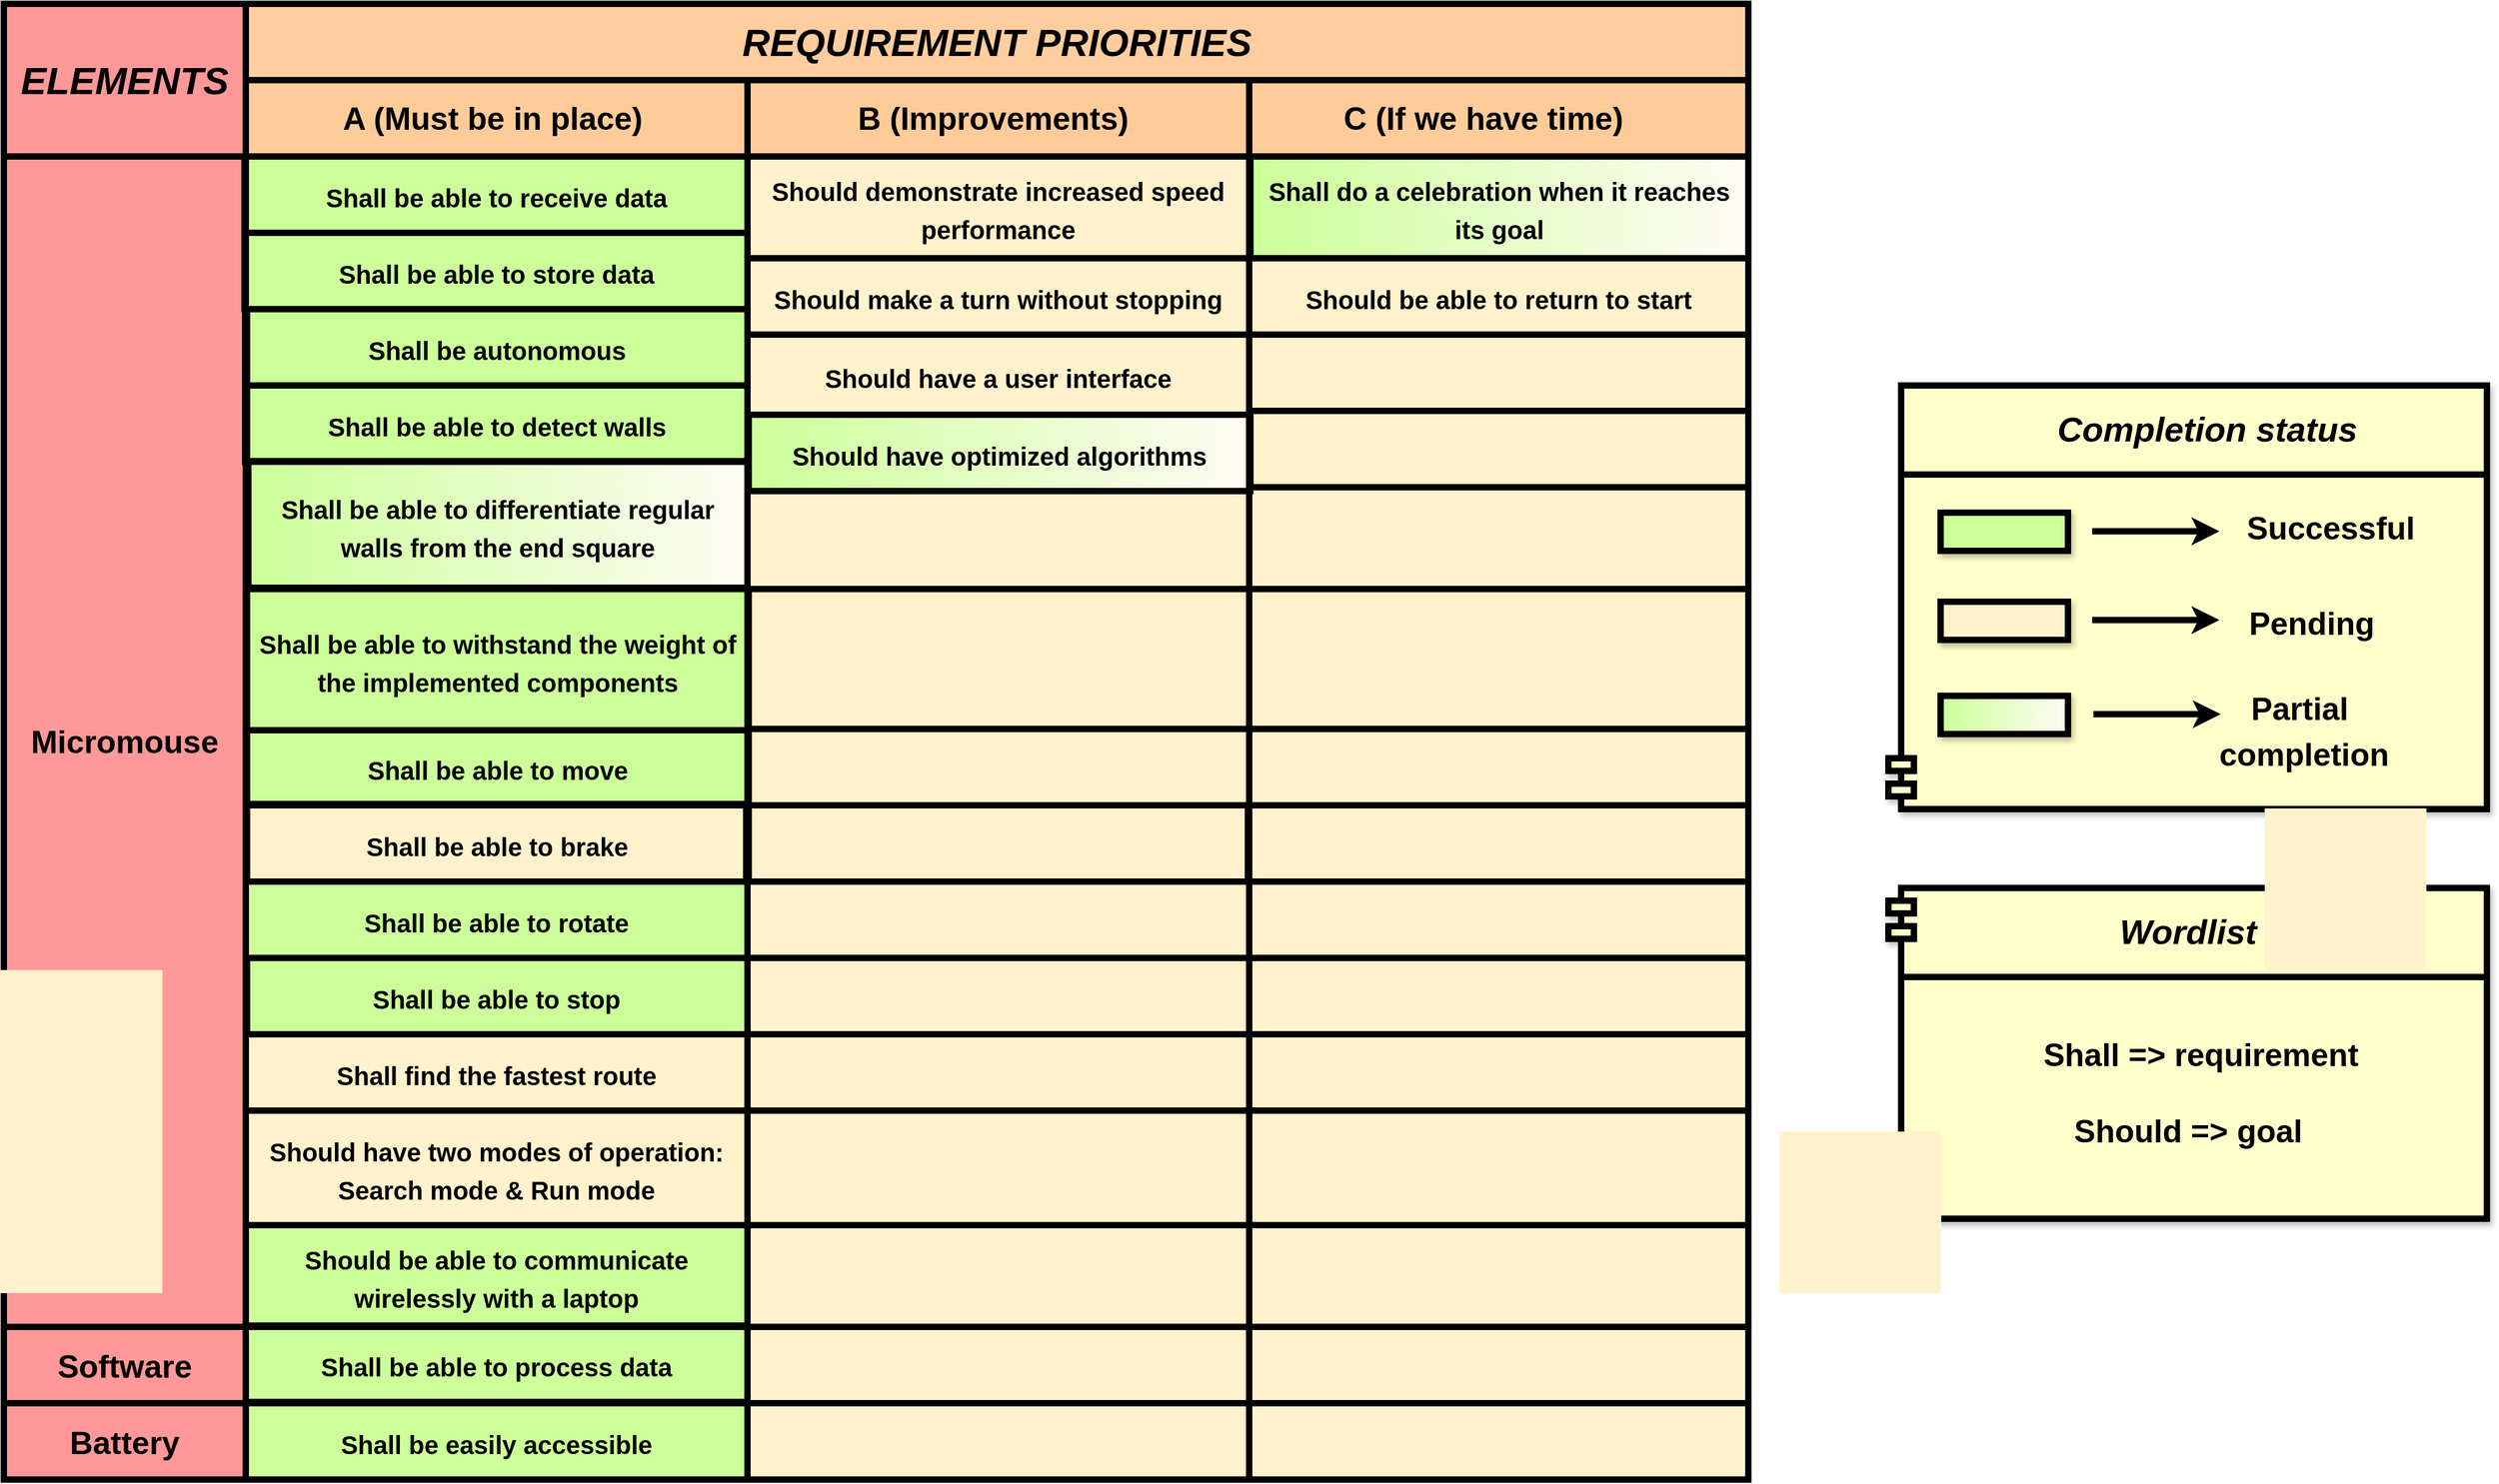 <mxfile version="20.2.8" type="device"><diagram id="etVyV0M8yrQyNpjQ7y32" name="Page-1"><mxGraphModel dx="1320" dy="625" grid="0" gridSize="10" guides="1" tooltips="1" connect="1" arrows="1" fold="1" page="0" pageScale="1" pageWidth="827" pageHeight="1169" math="0" shadow="0"><root><mxCell id="0"/><mxCell id="1" parent="0"/><mxCell id="e1AO-33ZOmTnDqDT9RiV-155" value="" style="rounded=0;whiteSpace=wrap;html=1;strokeWidth=5;fontSize=17;fillColor=#fff2cc;gradientDirection=west;strokeColor=#d6b656;" parent="1" vertex="1"><mxGeometry x="20" y="270" width="1180" height="1040" as="geometry"/></mxCell><mxCell id="e1AO-33ZOmTnDqDT9RiV-84" value="" style="rounded=0;whiteSpace=wrap;html=1;fontSize=16;strokeWidth=5;fillColor=#FFCC99;gradientColor=none;gradientDirection=west;" parent="1" vertex="1"><mxGeometry x="20" y="210" width="1180" height="60" as="geometry"/></mxCell><mxCell id="e1AO-33ZOmTnDqDT9RiV-8" value="&lt;font size=&quot;1&quot; style=&quot;&quot;&gt;&lt;b style=&quot;&quot;&gt;&lt;i style=&quot;font-size: 30px;&quot;&gt;REQUIREMENT PRIORITIES&lt;/i&gt;&lt;/b&gt;&lt;/font&gt;" style="rounded=0;whiteSpace=wrap;html=1;fontSize=16;strokeWidth=5;fillColor=#FFCE9F;gradientColor=none;gradientDirection=south;" parent="1" vertex="1"><mxGeometry x="20" y="150" width="1180" height="60" as="geometry"/></mxCell><mxCell id="e1AO-33ZOmTnDqDT9RiV-12" value="&lt;font size=&quot;1&quot; style=&quot;&quot;&gt;&lt;b style=&quot;font-size: 25px;&quot;&gt;C (If we have time)&amp;nbsp;&lt;/b&gt;&lt;/font&gt;" style="text;html=1;align=center;verticalAlign=middle;resizable=0;points=[];autosize=1;strokeColor=none;fillColor=none;fontSize=26;" parent="1" vertex="1"><mxGeometry x="870" y="220" width="250" height="40" as="geometry"/></mxCell><mxCell id="e1AO-33ZOmTnDqDT9RiV-21" value="&lt;b&gt;&lt;font size=&quot;1&quot; style=&quot;&quot;&gt;&lt;i style=&quot;font-size: 30px;&quot;&gt;ELEMENTS&lt;/i&gt;&lt;/font&gt;&lt;/b&gt;" style="rounded=0;whiteSpace=wrap;html=1;strokeWidth=5;fontSize=24;fillColor=#FF9999;gradientColor=none;gradientDirection=south;" parent="1" vertex="1"><mxGeometry x="-170" y="150" width="190" height="120" as="geometry"/></mxCell><mxCell id="e1AO-33ZOmTnDqDT9RiV-27" value="&lt;span&gt;&lt;font style=&quot;font-size: 25px;&quot;&gt;Micromouse&lt;/font&gt;&lt;/span&gt;" style="rounded=0;whiteSpace=wrap;html=1;strokeWidth=5;fontSize=24;fillColor=#FF9999;gradientColor=none;gradientDirection=west;fontStyle=1" parent="1" vertex="1"><mxGeometry x="-170" y="270" width="190" height="920" as="geometry"/></mxCell><mxCell id="e1AO-33ZOmTnDqDT9RiV-45" value="&lt;span&gt;&lt;font style=&quot;font-size: 25px;&quot;&gt;Software&lt;/font&gt;&lt;/span&gt;" style="rounded=0;whiteSpace=wrap;html=1;strokeWidth=5;fontSize=20;fillColor=#FF9999;gradientColor=none;gradientDirection=west;fontStyle=1" parent="1" vertex="1"><mxGeometry x="-170" y="1190" width="190" height="60" as="geometry"/></mxCell><mxCell id="e1AO-33ZOmTnDqDT9RiV-46" value="&lt;span style=&quot;font-size: 25px;&quot;&gt;&lt;b&gt;Battery&lt;/b&gt;&lt;/span&gt;" style="rounded=0;whiteSpace=wrap;html=1;strokeWidth=5;fontSize=20;fillColor=#FF9999;gradientColor=none;gradientDirection=west;" parent="1" vertex="1"><mxGeometry x="-170" y="1250" width="190" height="60" as="geometry"/></mxCell><mxCell id="e1AO-33ZOmTnDqDT9RiV-86" value="&lt;font size=&quot;1&quot; style=&quot;&quot;&gt;&lt;b style=&quot;font-size: 25px;&quot;&gt;A (Must be in place)&amp;nbsp;&lt;/b&gt;&lt;/font&gt;" style="text;html=1;align=center;verticalAlign=middle;resizable=0;points=[];autosize=1;strokeColor=none;fillColor=none;fontSize=26;" parent="1" vertex="1"><mxGeometry x="82" y="220" width="270" height="40" as="geometry"/></mxCell><mxCell id="e1AO-33ZOmTnDqDT9RiV-88" value="" style="endArrow=none;html=1;rounded=0;strokeWidth=5;fontSize=25;" parent="1" edge="1"><mxGeometry width="50" height="50" relative="1" as="geometry"><mxPoint x="414" y="270" as="sourcePoint"/><mxPoint x="414" y="210" as="targetPoint"/></mxGeometry></mxCell><mxCell id="e1AO-33ZOmTnDqDT9RiV-11" value="&lt;font size=&quot;1&quot; style=&quot;&quot;&gt;&lt;b style=&quot;font-size: 25px;&quot;&gt;B (Improvements)&amp;nbsp;&lt;/b&gt;&lt;/font&gt;" style="text;html=1;align=center;verticalAlign=middle;resizable=0;points=[];autosize=1;strokeColor=none;fillColor=none;fontSize=26;" parent="1" vertex="1"><mxGeometry x="490" y="220" width="240" height="40" as="geometry"/></mxCell><mxCell id="e1AO-33ZOmTnDqDT9RiV-90" value="" style="endArrow=none;html=1;rounded=0;strokeWidth=5;fontSize=25;" parent="1" edge="1"><mxGeometry width="50" height="50" relative="1" as="geometry"><mxPoint x="808" y="270" as="sourcePoint"/><mxPoint x="808" y="210" as="targetPoint"/></mxGeometry></mxCell><mxCell id="e1AO-33ZOmTnDqDT9RiV-92" value="&lt;span style=&quot;font-size: 20px;&quot;&gt;Should demonstrate increased speed performance&lt;/span&gt;" style="rounded=0;whiteSpace=wrap;html=1;strokeWidth=5;fontSize=25;fillColor=none;gradientColor=none;gradientDirection=west;fontStyle=1" parent="1" vertex="1"><mxGeometry x="414" y="270" width="394" height="80" as="geometry"/></mxCell><mxCell id="e1AO-33ZOmTnDqDT9RiV-93" value="&lt;span style=&quot;font-size: 20px;&quot;&gt;Should make a turn without stopping&lt;/span&gt;" style="rounded=0;whiteSpace=wrap;html=1;strokeWidth=5;fontSize=25;fillColor=none;gradientColor=none;gradientDirection=west;fontStyle=1" parent="1" vertex="1"><mxGeometry x="414" y="350" width="394" height="60" as="geometry"/></mxCell><mxCell id="e1AO-33ZOmTnDqDT9RiV-94" value="&lt;span style=&quot;font-size: 20px;&quot;&gt;Should have a user interface&lt;/span&gt;" style="rounded=0;whiteSpace=wrap;html=1;strokeWidth=5;fontSize=25;fillColor=none;gradientColor=none;gradientDirection=west;fontStyle=1" parent="1" vertex="1"><mxGeometry x="414" y="410" width="394" height="63" as="geometry"/></mxCell><mxCell id="e1AO-33ZOmTnDqDT9RiV-97" value="&lt;font style=&quot;font-size: 20px;&quot;&gt;Should be able to return to start&lt;/font&gt;" style="rounded=0;whiteSpace=wrap;html=1;strokeWidth=5;fontSize=25;fillColor=none;gradientColor=none;gradientDirection=west;fontStyle=1" parent="1" vertex="1"><mxGeometry x="808" y="350" width="392" height="60" as="geometry"/></mxCell><mxCell id="e1AO-33ZOmTnDqDT9RiV-102" value="" style="rounded=0;whiteSpace=wrap;html=1;strokeWidth=5;fontSize=25;fillColor=none;gradientColor=none;gradientDirection=west;fontStyle=1" parent="1" vertex="1"><mxGeometry x="414" y="610" width="394" height="110" as="geometry"/></mxCell><mxCell id="e1AO-33ZOmTnDqDT9RiV-103" value="" style="rounded=0;whiteSpace=wrap;html=1;strokeWidth=5;fontSize=25;fillColor=none;gradientColor=none;gradientDirection=west;fontStyle=1" parent="1" vertex="1"><mxGeometry x="808" y="610" width="392" height="110" as="geometry"/></mxCell><mxCell id="e1AO-33ZOmTnDqDT9RiV-104" value="" style="rounded=0;whiteSpace=wrap;html=1;strokeWidth=5;fontSize=25;fillColor=none;gradientColor=none;gradientDirection=west;fontStyle=1" parent="1" vertex="1"><mxGeometry x="414" y="530" width="394" height="80" as="geometry"/></mxCell><mxCell id="e1AO-33ZOmTnDqDT9RiV-105" value="" style="rounded=0;whiteSpace=wrap;html=1;strokeWidth=5;fontSize=25;fillColor=none;gradientColor=none;gradientDirection=west;fontStyle=1" parent="1" vertex="1"><mxGeometry x="808" y="530" width="392" height="80" as="geometry"/></mxCell><mxCell id="e1AO-33ZOmTnDqDT9RiV-106" value="" style="rounded=0;whiteSpace=wrap;html=1;strokeWidth=5;fontSize=25;fillColor=none;gradientColor=none;gradientDirection=west;fontStyle=1" parent="1" vertex="1"><mxGeometry x="808" y="470" width="392" height="60" as="geometry"/></mxCell><mxCell id="e1AO-33ZOmTnDqDT9RiV-107" value="" style="rounded=0;whiteSpace=wrap;html=1;strokeWidth=5;fontSize=25;fillColor=none;gradientColor=none;gradientDirection=west;fontStyle=1" parent="1" vertex="1"><mxGeometry x="808" y="410" width="392" height="60" as="geometry"/></mxCell><mxCell id="e1AO-33ZOmTnDqDT9RiV-108" value="" style="rounded=0;whiteSpace=wrap;html=1;strokeWidth=5;fontSize=25;fillColor=none;gradientColor=none;gradientDirection=west;fontStyle=1" parent="1" vertex="1"><mxGeometry x="413" y="780" width="394" height="60" as="geometry"/></mxCell><mxCell id="e1AO-33ZOmTnDqDT9RiV-109" value="" style="rounded=0;whiteSpace=wrap;html=1;strokeWidth=5;fontSize=25;fillColor=none;gradientColor=none;gradientDirection=west;fontStyle=1" parent="1" vertex="1"><mxGeometry x="808" y="720" width="392" height="60" as="geometry"/></mxCell><mxCell id="e1AO-33ZOmTnDqDT9RiV-110" value="" style="rounded=0;whiteSpace=wrap;html=1;strokeWidth=5;fontSize=25;fillColor=none;gradientColor=none;gradientDirection=west;fontStyle=1" parent="1" vertex="1"><mxGeometry x="412" y="720" width="396" height="60" as="geometry"/></mxCell><mxCell id="e1AO-33ZOmTnDqDT9RiV-111" value="" style="rounded=0;whiteSpace=wrap;html=1;strokeWidth=5;fontSize=25;fillColor=none;gradientColor=none;gradientDirection=west;fontStyle=1" parent="1" vertex="1"><mxGeometry x="808" y="780" width="392" height="60" as="geometry"/></mxCell><mxCell id="e1AO-33ZOmTnDqDT9RiV-112" value="" style="rounded=0;whiteSpace=wrap;html=1;strokeWidth=5;fontSize=25;fillColor=none;gradientColor=none;gradientDirection=west;fontStyle=1" parent="1" vertex="1"><mxGeometry x="21" y="780" width="394" height="60" as="geometry"/></mxCell><mxCell id="e1AO-33ZOmTnDqDT9RiV-113" value="" style="rounded=0;whiteSpace=wrap;html=1;strokeWidth=5;fontSize=25;fillColor=none;gradientColor=none;gradientDirection=west;fontStyle=1" parent="1" vertex="1"><mxGeometry x="808" y="840" width="392" height="60" as="geometry"/></mxCell><mxCell id="e1AO-33ZOmTnDqDT9RiV-114" value="" style="rounded=0;whiteSpace=wrap;html=1;strokeWidth=5;fontSize=25;fillColor=none;gradientColor=none;gradientDirection=west;fontStyle=1" parent="1" vertex="1"><mxGeometry x="414" y="900" width="394" height="60" as="geometry"/></mxCell><mxCell id="e1AO-33ZOmTnDqDT9RiV-115" value="" style="rounded=0;whiteSpace=wrap;html=1;strokeWidth=5;fontSize=25;fillColor=none;gradientColor=none;gradientDirection=west;fontStyle=1" parent="1" vertex="1"><mxGeometry x="808" y="900" width="392" height="60" as="geometry"/></mxCell><mxCell id="e1AO-33ZOmTnDqDT9RiV-116" value="" style="rounded=0;whiteSpace=wrap;html=1;strokeWidth=5;fontSize=25;fillColor=none;gradientColor=none;gradientDirection=west;fontStyle=1" parent="1" vertex="1"><mxGeometry x="414" y="960" width="394" height="60" as="geometry"/></mxCell><mxCell id="e1AO-33ZOmTnDqDT9RiV-117" value="" style="rounded=0;whiteSpace=wrap;html=1;strokeWidth=5;fontSize=25;fillColor=none;gradientColor=none;gradientDirection=west;fontStyle=1" parent="1" vertex="1"><mxGeometry x="808" y="960" width="392" height="60" as="geometry"/></mxCell><mxCell id="e1AO-33ZOmTnDqDT9RiV-118" value="" style="rounded=0;whiteSpace=wrap;html=1;strokeWidth=5;fontSize=25;fillColor=none;gradientColor=none;gradientDirection=west;fontStyle=1" parent="1" vertex="1"><mxGeometry x="414" y="1020" width="394" height="90" as="geometry"/></mxCell><mxCell id="e1AO-33ZOmTnDqDT9RiV-119" value="" style="rounded=0;whiteSpace=wrap;html=1;strokeWidth=5;fontSize=25;fillColor=none;gradientColor=none;gradientDirection=west;fontStyle=1" parent="1" vertex="1"><mxGeometry x="808" y="1020" width="392" height="90" as="geometry"/></mxCell><mxCell id="e1AO-33ZOmTnDqDT9RiV-121" value="" style="rounded=0;whiteSpace=wrap;html=1;strokeWidth=5;fontSize=25;fillColor=none;gradientColor=none;gradientDirection=west;fontStyle=1" parent="1" vertex="1"><mxGeometry x="808" y="1110" width="392" height="80" as="geometry"/></mxCell><mxCell id="e1AO-33ZOmTnDqDT9RiV-122" value="&lt;span style=&quot;color: rgba(0, 0, 0, 0); font-family: monospace; font-size: 0px; text-align: start;&quot;&gt;%3CmxGraphModel%3E%3Croot%3E%3CmxCell%20id%3D%220%22%2F%3E%3CmxCell%20id%3D%221%22%20parent%3D%220%22%2F%3E%3CmxCell%20id%3D%222%22%20value%3D%22%26lt%3Bfont%20face%3D%26quot%3BArial%2C%20sans-serif%26quot%3B%26gt%3B%26lt%3Bspan%20style%3D%26quot%3Bfont-size%3A%2020px%3B%26quot%3B%26gt%3BShall%20be%20able%20to%20process%20data%26lt%3B%2Fspan%26gt%3B%26lt%3B%2Ffont%26gt%3B%22%20style%3D%22rounded%3D0%3BwhiteSpace%3Dwrap%3Bhtml%3D1%3BstrokeWidth%3D5%3BfontSize%3D25%3BfillColor%3D%23FFFFFF%3BgradientColor%3Dnone%3BgradientDirection%3Dwest%3B%22%20vertex%3D%221%22%20parent%3D%221%22%3E%3CmxGeometry%20x%3D%2220%22%20y%3D%221190%22%20width%3D%22394%22%20height%3D%2260%22%20as%3D%22geometry%22%2F%3E%3C%2FmxCell%3E%3C%2Froot%3E%3C%2FmxGraphModel%3E&lt;/span&gt;" style="rounded=0;whiteSpace=wrap;html=1;strokeWidth=5;fontSize=25;fillColor=none;gradientColor=none;gradientDirection=west;fontStyle=1" parent="1" vertex="1"><mxGeometry x="414" y="1190" width="394" height="60" as="geometry"/></mxCell><mxCell id="e1AO-33ZOmTnDqDT9RiV-123" value="&lt;span style=&quot;color: rgba(0, 0, 0, 0); font-family: monospace; font-size: 0px; text-align: start;&quot;&gt;%3CmxGraphModel%3E%3Croot%3E%3CmxCell%20id%3D%220%22%2F%3E%3CmxCell%20id%3D%221%22%20parent%3D%220%22%2F%3E%3CmxCell%20id%3D%222%22%20value%3D%22%26lt%3Bfont%20face%3D%26quot%3BArial%2C%20sans-serif%26quot%3B%26gt%3B%26lt%3Bspan%20style%3D%26quot%3Bfont-size%3A%2020px%3B%26quot%3B%26gt%3BShall%20be%20able%20to%20process%20data%26lt%3B%2Fspan%26gt%3B%26lt%3B%2Ffont%26gt%3B%22%20style%3D%22rounded%3D0%3BwhiteSpace%3Dwrap%3Bhtml%3D1%3BstrokeWidth%3D5%3BfontSize%3D25%3BfillColor%3D%23FFFFFF%3BgradientColor%3Dnone%3BgradientDirection%3Dwest%3B%22%20vertex%3D%221%22%20parent%3D%221%22%3E%3CmxGeometry%20x%3D%2220%22%20y%3D%221190%22%20width%3D%22394%22%20height%3D%2260%22%20as%3D%22geometry%22%2F%3E%3C%2FmxCell%3E%3C%2Froot%3E%3C%2FmxGraphModel%3E&lt;/span&gt;" style="rounded=0;whiteSpace=wrap;html=1;strokeWidth=5;fontSize=25;fillColor=none;gradientColor=none;gradientDirection=west;fontStyle=1" parent="1" vertex="1"><mxGeometry x="808" y="1190" width="392" height="60" as="geometry"/></mxCell><mxCell id="e1AO-33ZOmTnDqDT9RiV-124" value="" style="rounded=0;whiteSpace=wrap;html=1;strokeWidth=5;fontSize=25;fillColor=none;gradientColor=none;gradientDirection=west;" parent="1" vertex="1"><mxGeometry x="414" y="1250" width="394" height="60" as="geometry"/></mxCell><mxCell id="e1AO-33ZOmTnDqDT9RiV-125" value="" style="rounded=0;whiteSpace=wrap;html=1;strokeWidth=5;fontSize=25;fillColor=none;gradientColor=none;gradientDirection=west;" parent="1" vertex="1"><mxGeometry x="808" y="1250" width="392" height="60" as="geometry"/></mxCell><mxCell id="e1AO-33ZOmTnDqDT9RiV-144" value="&lt;span id=&quot;docs-internal-guid-7dd93926-7fff-0476-73ab-c88662d5bdf3&quot;&gt;&lt;span style=&quot;font-family: Arial, sans-serif; background-color: transparent; font-variant-numeric: normal; font-variant-east-asian: normal; vertical-align: baseline;&quot;&gt;&lt;font style=&quot;font-size: 20px;&quot;&gt;Shall be able to brake&lt;/font&gt;&lt;/span&gt;&lt;/span&gt;" style="rounded=0;whiteSpace=wrap;html=1;strokeWidth=5;fontSize=25;fillColor=none;gradientColor=none;gradientDirection=west;fontStyle=1" parent="1" vertex="1"><mxGeometry x="20" y="780" width="395" height="60" as="geometry"/></mxCell><mxCell id="e1AO-33ZOmTnDqDT9RiV-147" value="&lt;font face=&quot;Arial, sans-serif&quot;&gt;&lt;span style=&quot;font-size: 20px;&quot;&gt;Shall find the fastest route&lt;/span&gt;&lt;/font&gt;" style="rounded=0;whiteSpace=wrap;html=1;strokeWidth=5;fontSize=25;fillColor=none;gradientColor=none;gradientDirection=west;fontStyle=1" parent="1" vertex="1"><mxGeometry x="20" y="960" width="394" height="60" as="geometry"/></mxCell><mxCell id="e1AO-33ZOmTnDqDT9RiV-148" value="&lt;span id=&quot;docs-internal-guid-f4375c5e-7fff-8df3-bf49-b718802c861a&quot;&gt;&lt;span style=&quot;font-family: Arial, sans-serif; background-color: transparent; font-variant-numeric: normal; font-variant-east-asian: normal; vertical-align: baseline;&quot;&gt;&lt;font style=&quot;font-size: 20px;&quot;&gt;Should have two modes of operation: Search mode &amp;amp; Run mode&lt;/font&gt;&lt;/span&gt;&lt;/span&gt;" style="rounded=0;whiteSpace=wrap;html=1;strokeWidth=5;fontSize=25;fillColor=none;gradientColor=none;gradientDirection=west;fontStyle=1" parent="1" vertex="1"><mxGeometry x="20" y="1020" width="394" height="90" as="geometry"/></mxCell><mxCell id="e1AO-33ZOmTnDqDT9RiV-150" value="" style="rounded=0;whiteSpace=wrap;html=1;strokeWidth=5;fontSize=25;fillColor=none;gradientColor=none;gradientDirection=west;fontStyle=1" parent="1" vertex="1"><mxGeometry x="414" y="1110" width="394" height="80" as="geometry"/></mxCell><mxCell id="e1AO-33ZOmTnDqDT9RiV-170" value="" style="shape=module;align=left;spacingLeft=20;align=center;verticalAlign=top;shadow=1;strokeColor=#000000;strokeWidth=5;fontSize=27;fillColor=#FFFFCC;gradientColor=none;gradientDirection=south;fontStyle=3" parent="1" vertex="1"><mxGeometry x="1310" y="845" width="470" height="260" as="geometry"/></mxCell><mxCell id="e1AO-33ZOmTnDqDT9RiV-171" value="&lt;b&gt;&lt;i&gt;Wordlist&lt;/i&gt;&lt;/b&gt;" style="text;html=1;align=center;verticalAlign=middle;resizable=0;points=[];autosize=1;strokeColor=none;fillColor=none;fontSize=27;" parent="1" vertex="1"><mxGeometry x="1480" y="855" width="130" height="50" as="geometry"/></mxCell><mxCell id="e1AO-33ZOmTnDqDT9RiV-172" value="" style="endArrow=none;html=1;rounded=0;strokeWidth=5;fontSize=27;exitX=0;exitY=0.25;exitDx=0;exitDy=0;" parent="1" edge="1"><mxGeometry width="50" height="50" relative="1" as="geometry"><mxPoint x="1320" y="915" as="sourcePoint"/><mxPoint x="1780" y="915" as="targetPoint"/></mxGeometry></mxCell><mxCell id="e1AO-33ZOmTnDqDT9RiV-174" value="" style="shape=module;align=left;spacingLeft=20;align=center;verticalAlign=top;shadow=1;strokeColor=#000000;strokeWidth=5;fontSize=27;fillColor=#FFFFCC;gradientColor=none;gradientDirection=south;fontStyle=3;flipV=1;" parent="1" vertex="1"><mxGeometry x="1310" y="450" width="470" height="333" as="geometry"/></mxCell><mxCell id="e1AO-33ZOmTnDqDT9RiV-175" value="&lt;b&gt;&lt;i&gt;Completion status&lt;/i&gt;&lt;/b&gt;" style="text;html=1;align=center;verticalAlign=middle;resizable=0;points=[];autosize=1;strokeColor=none;fillColor=none;fontSize=27;" parent="1" vertex="1"><mxGeometry x="1430" y="460" width="260" height="50" as="geometry"/></mxCell><mxCell id="e1AO-33ZOmTnDqDT9RiV-176" value="" style="endArrow=none;html=1;rounded=0;strokeWidth=5;fontSize=27;exitX=0;exitY=0.25;exitDx=0;exitDy=0;" parent="1" edge="1"><mxGeometry width="50" height="50" relative="1" as="geometry"><mxPoint x="1320" y="520" as="sourcePoint"/><mxPoint x="1780" y="520" as="targetPoint"/></mxGeometry></mxCell><mxCell id="e1AO-33ZOmTnDqDT9RiV-177" value="" style="rounded=0;whiteSpace=wrap;html=1;shadow=1;strokeColor=#000000;strokeWidth=5;fontSize=30;fillColor=#CCFF99;gradientColor=none;gradientDirection=south;" parent="1" vertex="1"><mxGeometry x="1351" y="550" width="100" height="30" as="geometry"/></mxCell><mxCell id="e1AO-33ZOmTnDqDT9RiV-182" value="" style="endArrow=classic;html=1;rounded=0;strokeWidth=5;fontSize=30;" parent="1" edge="1"><mxGeometry width="50" height="50" relative="1" as="geometry"><mxPoint x="1470" y="564.6" as="sourcePoint"/><mxPoint x="1570" y="564.6" as="targetPoint"/></mxGeometry></mxCell><mxCell id="e1AO-33ZOmTnDqDT9RiV-183" value="&lt;b&gt;&lt;font style=&quot;font-size: 25px;&quot;&gt;Successful&lt;/font&gt;&lt;/b&gt;" style="text;html=1;align=center;verticalAlign=middle;resizable=0;points=[];autosize=1;strokeColor=none;fillColor=none;fontSize=30;" parent="1" vertex="1"><mxGeometry x="1577" y="534.5" width="160" height="50" as="geometry"/></mxCell><mxCell id="e1AO-33ZOmTnDqDT9RiV-186" value="" style="rounded=0;whiteSpace=wrap;html=1;shadow=1;strokeColor=#000000;strokeWidth=5;fontSize=30;fillColor=#FFF2CC;gradientColor=none;gradientDirection=south;" parent="1" vertex="1"><mxGeometry x="1351" y="620" width="100" height="30" as="geometry"/></mxCell><mxCell id="e1AO-33ZOmTnDqDT9RiV-187" value="" style="endArrow=classic;html=1;rounded=0;strokeWidth=5;fontSize=30;" parent="1" edge="1"><mxGeometry width="50" height="50" relative="1" as="geometry"><mxPoint x="1470" y="634.41" as="sourcePoint"/><mxPoint x="1570" y="634.41" as="targetPoint"/></mxGeometry></mxCell><mxCell id="e1AO-33ZOmTnDqDT9RiV-188" value="&lt;b&gt;&lt;font style=&quot;font-size: 25px;&quot;&gt;Pending&lt;/font&gt;&lt;/b&gt;" style="text;html=1;align=center;verticalAlign=middle;resizable=0;points=[];autosize=1;strokeColor=none;fillColor=none;fontSize=30;" parent="1" vertex="1"><mxGeometry x="1582" y="610" width="120" height="50" as="geometry"/></mxCell><mxCell id="XlJEpN7_wSW7Ie-zotUY-3" value="" style="rounded=0;whiteSpace=wrap;html=1;fillColor=#CCFF99;strokeWidth=5;" parent="1" vertex="1"><mxGeometry x="20" y="720" width="394" height="60" as="geometry"/></mxCell><mxCell id="e1AO-33ZOmTnDqDT9RiV-189" value="&lt;b&gt;Shall =&amp;gt; requirement&lt;/b&gt;" style="text;html=1;align=center;verticalAlign=middle;resizable=0;points=[];autosize=1;strokeColor=none;fillColor=none;fontSize=25;" parent="1" vertex="1"><mxGeometry x="1420" y="955" width="270" height="40" as="geometry"/></mxCell><mxCell id="e1AO-33ZOmTnDqDT9RiV-190" value="&lt;b&gt;Should =&amp;gt; goal&lt;/b&gt;" style="text;html=1;align=center;verticalAlign=middle;resizable=0;points=[];autosize=1;strokeColor=none;fillColor=none;fontSize=25;" parent="1" vertex="1"><mxGeometry x="1445" y="1015" width="200" height="40" as="geometry"/></mxCell><mxCell id="XlJEpN7_wSW7Ie-zotUY-2" value="" style="rounded=0;whiteSpace=wrap;html=1;fillColor=#CCFF99;strokeWidth=5;" parent="1" vertex="1"><mxGeometry x="20" y="1110" width="394" height="80" as="geometry"/></mxCell><mxCell id="e1AO-33ZOmTnDqDT9RiV-149" value="&lt;font face=&quot;Arial, sans-serif&quot;&gt;&lt;span style=&quot;font-size: 20px;&quot;&gt;Should be able to communicate wirelessly with a laptop&lt;/span&gt;&lt;/font&gt;" style="rounded=0;whiteSpace=wrap;html=1;strokeWidth=5;fontSize=25;fillColor=none;gradientColor=none;gradientDirection=west;fontStyle=1" parent="1" vertex="1"><mxGeometry x="20" y="1110" width="394" height="80" as="geometry"/></mxCell><mxCell id="XlJEpN7_wSW7Ie-zotUY-4" value="" style="rounded=0;whiteSpace=wrap;html=1;fillColor=#CCFF99;strokeWidth=5;" parent="1" vertex="1"><mxGeometry x="20" y="840" width="394" height="60" as="geometry"/></mxCell><mxCell id="e1AO-33ZOmTnDqDT9RiV-35" value="&lt;span id=&quot;docs-internal-guid-7dd93926-7fff-0476-73ab-c88662d5bdf3&quot;&gt;&lt;span style=&quot;font-family: Arial, sans-serif; background-color: transparent; font-variant-numeric: normal; font-variant-east-asian: normal; vertical-align: baseline;&quot;&gt;&lt;font style=&quot;font-size: 20px;&quot;&gt;Shall be able to move&lt;/font&gt;&lt;/span&gt;&lt;/span&gt;" style="rounded=0;whiteSpace=wrap;html=1;strokeWidth=5;fontSize=25;fillColor=none;gradientColor=none;gradientDirection=west;fontStyle=1" parent="1" vertex="1"><mxGeometry x="21" y="721" width="394" height="58" as="geometry"/></mxCell><mxCell id="e1AO-33ZOmTnDqDT9RiV-146" value="&lt;span id=&quot;docs-internal-guid-7dd93926-7fff-0476-73ab-c88662d5bdf3&quot;&gt;&lt;span style=&quot;font-family: Arial, sans-serif; background-color: transparent; font-variant-numeric: normal; font-variant-east-asian: normal; vertical-align: baseline;&quot;&gt;&lt;font style=&quot;font-size: 20px;&quot;&gt;Shall be able to rotate&lt;/font&gt;&lt;/span&gt;&lt;/span&gt;" style="rounded=0;whiteSpace=wrap;html=1;strokeWidth=5;fontSize=25;fillColor=none;gradientColor=none;gradientDirection=west;fontStyle=1" parent="1" vertex="1"><mxGeometry x="20" y="840" width="394" height="60" as="geometry"/></mxCell><mxCell id="XlJEpN7_wSW7Ie-zotUY-7" value="" style="rounded=0;whiteSpace=wrap;html=1;fillColor=#CCFF99;strokeWidth=5;" parent="1" vertex="1"><mxGeometry x="21" y="900" width="393" height="60" as="geometry"/></mxCell><mxCell id="e1AO-33ZOmTnDqDT9RiV-132" value="&lt;span id=&quot;docs-internal-guid-7dd93926-7fff-0476-73ab-c88662d5bdf3&quot;&gt;&lt;span style=&quot;font-family: Arial, sans-serif; background-color: transparent; font-variant-numeric: normal; font-variant-east-asian: normal; vertical-align: baseline;&quot;&gt;&lt;font style=&quot;font-size: 20px;&quot;&gt;Shall be able to stop&lt;/font&gt;&lt;/span&gt;&lt;/span&gt;" style="rounded=0;whiteSpace=wrap;html=1;strokeWidth=5;fontSize=25;fillColor=none;gradientColor=none;gradientDirection=west;fontStyle=1" parent="1" vertex="1"><mxGeometry x="20" y="900" width="394" height="60" as="geometry"/></mxCell><mxCell id="XlJEpN7_wSW7Ie-zotUY-8" value="" style="rounded=0;whiteSpace=wrap;html=1;fillColor=#CCFF99;strokeWidth=5;" parent="1" vertex="1"><mxGeometry x="19" y="330" width="395" height="60" as="geometry"/></mxCell><mxCell id="XlJEpN7_wSW7Ie-zotUY-9" value="" style="rounded=0;whiteSpace=wrap;html=1;fillColor=#CCFF99;strokeWidth=5;" parent="1" vertex="1"><mxGeometry x="19.5" y="390" width="394.5" height="60" as="geometry"/></mxCell><mxCell id="XlJEpN7_wSW7Ie-zotUY-10" value="" style="rounded=0;whiteSpace=wrap;html=1;fillColor=#CCFF99;strokeWidth=5;" parent="1" vertex="1"><mxGeometry x="19" y="270" width="395" height="60" as="geometry"/></mxCell><mxCell id="e1AO-33ZOmTnDqDT9RiV-31" value="&lt;font style=&quot;font-size: 20px;&quot;&gt;Shall be autonomous&lt;/font&gt;" style="rounded=0;whiteSpace=wrap;html=1;strokeWidth=5;fontSize=25;fillColor=none;gradientColor=none;gradientDirection=west;fontStyle=1" parent="1" vertex="1"><mxGeometry x="21" y="390" width="393" height="60" as="geometry"/></mxCell><mxCell id="e1AO-33ZOmTnDqDT9RiV-30" value="&lt;font style=&quot;font-size: 20px;&quot;&gt;Shall be able to store data&lt;/font&gt;" style="rounded=0;whiteSpace=wrap;html=1;strokeWidth=5;fontSize=25;fillColor=none;gradientColor=none;gradientDirection=west;fontStyle=1" parent="1" vertex="1"><mxGeometry x="20" y="330" width="394" height="60" as="geometry"/></mxCell><mxCell id="e1AO-33ZOmTnDqDT9RiV-29" value="&lt;font style=&quot;font-size: 20px;&quot;&gt;Shall be able to receive data&lt;/font&gt;" style="rounded=0;whiteSpace=wrap;html=1;strokeWidth=5;fontSize=25;fillColor=none;gradientColor=none;gradientDirection=west;fontStyle=1" parent="1" vertex="1"><mxGeometry x="20" y="270" width="394" height="60" as="geometry"/></mxCell><mxCell id="XlJEpN7_wSW7Ie-zotUY-12" value="" style="rounded=0;whiteSpace=wrap;html=1;fillColor=#CCFF99;strokeWidth=5;" parent="1" vertex="1"><mxGeometry x="20" y="1190" width="394" height="60" as="geometry"/></mxCell><mxCell id="XlJEpN7_wSW7Ie-zotUY-13" value="" style="rounded=0;whiteSpace=wrap;html=1;fillColor=#CCFF99;strokeWidth=5;" parent="1" vertex="1"><mxGeometry x="21" y="450" width="393" height="60" as="geometry"/></mxCell><mxCell id="uOK4C_9QDxHrIUh_mglY-3" value="" style="rounded=0;whiteSpace=wrap;html=1;fillColor=#CCFF99;strokeWidth=5;gradientColor=#FFFCF5;gradientDirection=east;" parent="1" vertex="1"><mxGeometry x="22" y="510" width="392" height="99" as="geometry"/></mxCell><mxCell id="e1AO-33ZOmTnDqDT9RiV-140" value="&lt;font style=&quot;font-size: 20px;&quot;&gt;Shall be able to detect walls&lt;/font&gt;" style="rounded=0;whiteSpace=wrap;html=1;strokeWidth=5;fontSize=25;fillColor=none;gradientColor=none;gradientDirection=west;fontStyle=1" parent="1" vertex="1"><mxGeometry x="19.5" y="450" width="394.5" height="60" as="geometry"/></mxCell><mxCell id="e1AO-33ZOmTnDqDT9RiV-44" value="&lt;font face=&quot;Arial, sans-serif&quot;&gt;&lt;span style=&quot;font-size: 20px;&quot;&gt;Shall be able to process data&lt;/span&gt;&lt;/font&gt;" style="rounded=0;whiteSpace=wrap;html=1;strokeWidth=5;fontSize=25;fillColor=none;gradientColor=none;gradientDirection=west;fontStyle=1" parent="1" vertex="1"><mxGeometry x="20" y="1189" width="394" height="60" as="geometry"/></mxCell><mxCell id="XlJEpN7_wSW7Ie-zotUY-15" value="" style="rounded=0;whiteSpace=wrap;html=1;fillColor=#CCFF99;strokeWidth=5;" parent="1" vertex="1"><mxGeometry x="20" y="1249" width="394" height="61" as="geometry"/></mxCell><mxCell id="e1AO-33ZOmTnDqDT9RiV-47" value="&lt;font face=&quot;Arial, sans-serif&quot;&gt;&lt;span style=&quot;font-size: 20px;&quot;&gt;&lt;b&gt;Shall be easily accessible&lt;/b&gt;&lt;/span&gt;&lt;/font&gt;" style="rounded=0;whiteSpace=wrap;html=1;strokeWidth=5;fontSize=25;fillColor=none;gradientColor=none;gradientDirection=west;" parent="1" vertex="1"><mxGeometry x="20" y="1250" width="394" height="60" as="geometry"/></mxCell><mxCell id="uOK4C_9QDxHrIUh_mglY-1" value="" style="rounded=0;whiteSpace=wrap;html=1;fillColor=#CCFF99;strokeWidth=5;gradientColor=#FFFCF5;gradientDirection=east;" parent="1" vertex="1"><mxGeometry x="415" y="473" width="393" height="60" as="geometry"/></mxCell><mxCell id="uOK4C_9QDxHrIUh_mglY-2" value="" style="rounded=0;whiteSpace=wrap;html=1;fillColor=#CCFF99;strokeWidth=5;gradientColor=#FFFCF5;gradientDirection=east;" parent="1" vertex="1"><mxGeometry x="808" y="270" width="392" height="80" as="geometry"/></mxCell><mxCell id="uOK4C_9QDxHrIUh_mglY-4" value="" style="rounded=0;whiteSpace=wrap;html=1;fillColor=#CCFF99;strokeWidth=5;" parent="1" vertex="1"><mxGeometry x="20" y="610" width="394" height="111" as="geometry"/></mxCell><mxCell id="e1AO-33ZOmTnDqDT9RiV-142" value="&lt;span id=&quot;docs-internal-guid-7dd93926-7fff-0476-73ab-c88662d5bdf3&quot;&gt;&lt;span style=&quot;font-family: Arial, sans-serif; background-color: transparent; font-variant-numeric: normal; font-variant-east-asian: normal; vertical-align: baseline;&quot;&gt;&lt;font style=&quot;font-size: 20px;&quot;&gt;Shall be able to withstand the weight of the implemented components&lt;/font&gt;&lt;/span&gt;&lt;/span&gt;" style="rounded=0;whiteSpace=wrap;html=1;strokeWidth=5;fontSize=25;fillColor=none;gradientColor=none;gradientDirection=west;fontStyle=1" parent="1" vertex="1"><mxGeometry x="21" y="610" width="394" height="111" as="geometry"/></mxCell><mxCell id="e1AO-33ZOmTnDqDT9RiV-128" value="&lt;span id=&quot;docs-internal-guid-b6cd6df0-7fff-4977-2a19-5d41a233b6b3&quot;&gt;&lt;span style=&quot;font-family: Arial, sans-serif; background-color: transparent; font-variant-numeric: normal; font-variant-east-asian: normal; vertical-align: baseline;&quot;&gt;&lt;font style=&quot;font-size: 20px;&quot;&gt;Shall be able to differentiate regular walls from the end square&lt;/font&gt;&lt;/span&gt;&lt;/span&gt;" style="rounded=0;whiteSpace=wrap;html=1;strokeWidth=5;fontSize=25;fillColor=none;gradientColor=none;gradientDirection=west;fontStyle=1" parent="1" vertex="1"><mxGeometry x="22" y="509.5" width="392" height="100" as="geometry"/></mxCell><mxCell id="e1AO-33ZOmTnDqDT9RiV-95" value="&lt;span style=&quot;font-size: 20px;&quot;&gt;Should have optimized algorithms&lt;/span&gt;" style="rounded=0;whiteSpace=wrap;html=1;strokeWidth=5;fontSize=25;fillColor=none;gradientColor=none;gradientDirection=west;fontStyle=1" parent="1" vertex="1"><mxGeometry x="415" y="473" width="394" height="60" as="geometry"/></mxCell><mxCell id="e1AO-33ZOmTnDqDT9RiV-96" value="&lt;font style=&quot;font-size: 20px;&quot;&gt;Shall do a celebration when it reaches its goal&lt;/font&gt;" style="rounded=0;whiteSpace=wrap;html=1;strokeWidth=5;fontSize=25;fillColor=none;gradientColor=none;gradientDirection=west;fontStyle=1" parent="1" vertex="1"><mxGeometry x="809" y="270" width="391" height="80" as="geometry"/></mxCell><mxCell id="uOK4C_9QDxHrIUh_mglY-5" value="" style="rounded=0;whiteSpace=wrap;html=1;shadow=1;strokeColor=#000000;strokeWidth=5;fontSize=30;fillColor=#CCFF99;gradientColor=#FFFCF5;gradientDirection=east;" parent="1" vertex="1"><mxGeometry x="1351" y="694" width="100" height="30" as="geometry"/></mxCell><mxCell id="uOK4C_9QDxHrIUh_mglY-6" value="" style="endArrow=classic;html=1;rounded=0;strokeWidth=5;fontSize=30;" parent="1" edge="1"><mxGeometry width="50" height="50" relative="1" as="geometry"><mxPoint x="1471" y="708.41" as="sourcePoint"/><mxPoint x="1571" y="708.41" as="targetPoint"/></mxGeometry></mxCell><mxCell id="uOK4C_9QDxHrIUh_mglY-7" value="&lt;b&gt;&lt;font style=&quot;font-size: 25px;&quot;&gt;Partial&amp;nbsp;&lt;br&gt;completion&lt;br&gt;&lt;/font&gt;&lt;/b&gt;" style="text;html=1;align=center;verticalAlign=middle;resizable=0;points=[];autosize=1;strokeColor=none;fillColor=none;fontSize=30;" parent="1" vertex="1"><mxGeometry x="1560" y="678" width="151" height="84" as="geometry"/></mxCell></root></mxGraphModel></diagram></mxfile>